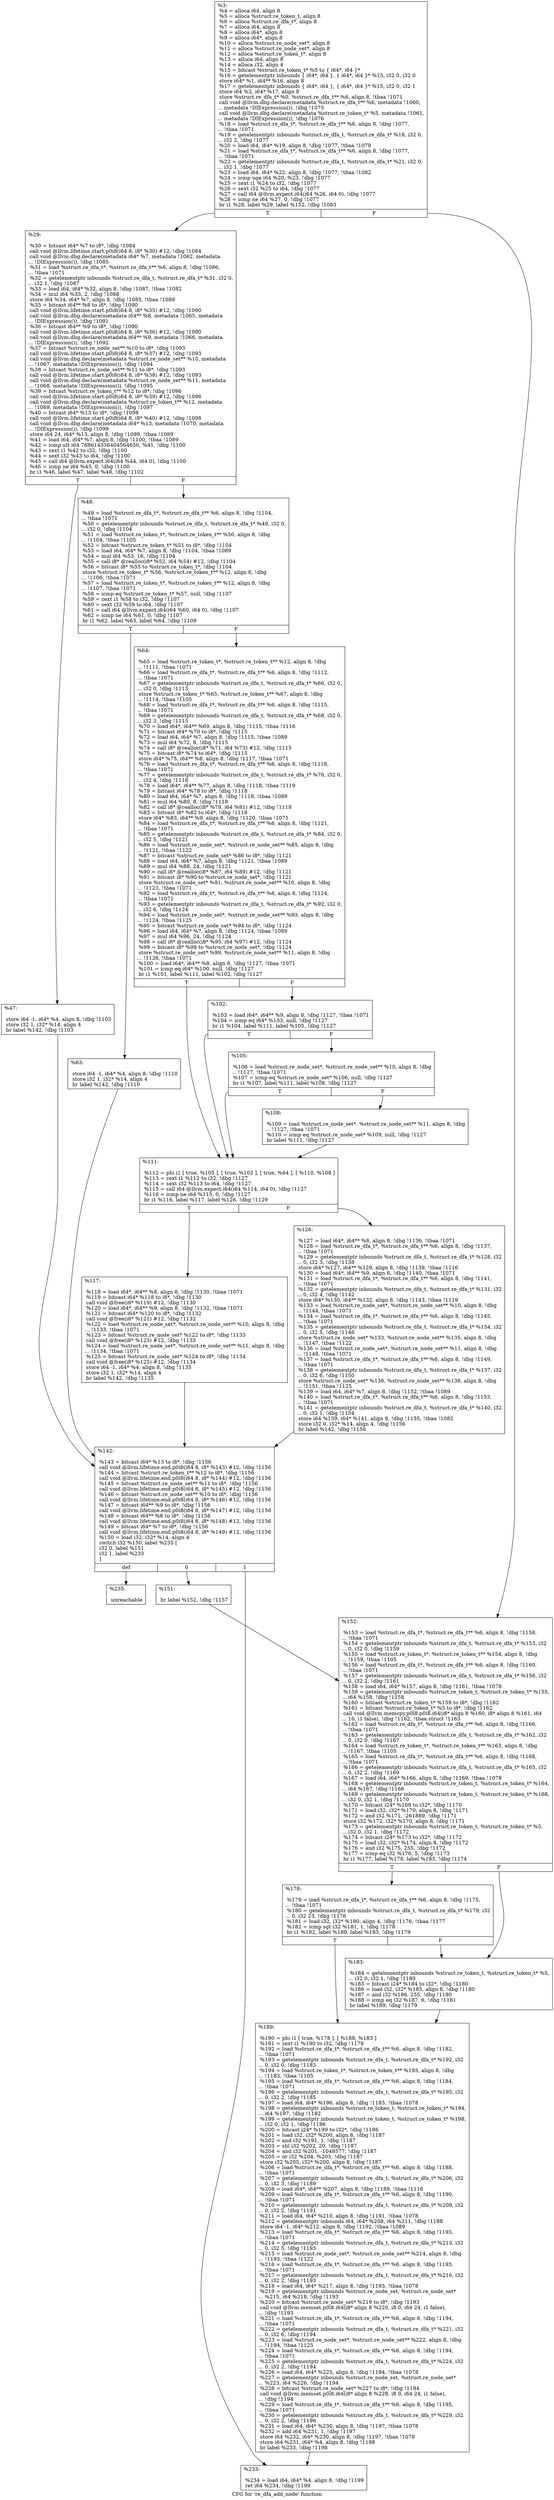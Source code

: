 digraph "CFG for 're_dfa_add_node' function" {
	label="CFG for 're_dfa_add_node' function";

	Node0xba0b90 [shape=record,label="{%3:\l  %4 = alloca i64, align 8\l  %5 = alloca %struct.re_token_t, align 8\l  %6 = alloca %struct.re_dfa_t*, align 8\l  %7 = alloca i64, align 8\l  %8 = alloca i64*, align 8\l  %9 = alloca i64*, align 8\l  %10 = alloca %struct.re_node_set*, align 8\l  %11 = alloca %struct.re_node_set*, align 8\l  %12 = alloca %struct.re_token_t*, align 8\l  %13 = alloca i64, align 8\l  %14 = alloca i32, align 4\l  %15 = bitcast %struct.re_token_t* %5 to \{ i64*, i64 \}*\l  %16 = getelementptr inbounds \{ i64*, i64 \}, \{ i64*, i64 \}* %15, i32 0, i32 0\l  store i64* %1, i64** %16, align 8\l  %17 = getelementptr inbounds \{ i64*, i64 \}, \{ i64*, i64 \}* %15, i32 0, i32 1\l  store i64 %2, i64* %17, align 8\l  store %struct.re_dfa_t* %0, %struct.re_dfa_t** %6, align 8, !tbaa !1071\l  call void @llvm.dbg.declare(metadata %struct.re_dfa_t** %6, metadata !1060,\l... metadata !DIExpression()), !dbg !1075\l  call void @llvm.dbg.declare(metadata %struct.re_token_t* %5, metadata !1061,\l... metadata !DIExpression()), !dbg !1076\l  %18 = load %struct.re_dfa_t*, %struct.re_dfa_t** %6, align 8, !dbg !1077,\l... !tbaa !1071\l  %19 = getelementptr inbounds %struct.re_dfa_t, %struct.re_dfa_t* %18, i32 0,\l... i32 2, !dbg !1077\l  %20 = load i64, i64* %19, align 8, !dbg !1077, !tbaa !1078\l  %21 = load %struct.re_dfa_t*, %struct.re_dfa_t** %6, align 8, !dbg !1077,\l... !tbaa !1071\l  %22 = getelementptr inbounds %struct.re_dfa_t, %struct.re_dfa_t* %21, i32 0,\l... i32 1, !dbg !1077\l  %23 = load i64, i64* %22, align 8, !dbg !1077, !tbaa !1082\l  %24 = icmp uge i64 %20, %23, !dbg !1077\l  %25 = zext i1 %24 to i32, !dbg !1077\l  %26 = sext i32 %25 to i64, !dbg !1077\l  %27 = call i64 @llvm.expect.i64(i64 %26, i64 0), !dbg !1077\l  %28 = icmp ne i64 %27, 0, !dbg !1077\l  br i1 %28, label %29, label %152, !dbg !1083\l|{<s0>T|<s1>F}}"];
	Node0xba0b90:s0 -> Node0xba0d10;
	Node0xba0b90:s1 -> Node0xba1120;
	Node0xba0d10 [shape=record,label="{%29:\l\l  %30 = bitcast i64* %7 to i8*, !dbg !1084\l  call void @llvm.lifetime.start.p0i8(i64 8, i8* %30) #12, !dbg !1084\l  call void @llvm.dbg.declare(metadata i64* %7, metadata !1062, metadata\l... !DIExpression()), !dbg !1085\l  %31 = load %struct.re_dfa_t*, %struct.re_dfa_t** %6, align 8, !dbg !1086,\l... !tbaa !1071\l  %32 = getelementptr inbounds %struct.re_dfa_t, %struct.re_dfa_t* %31, i32 0,\l... i32 1, !dbg !1087\l  %33 = load i64, i64* %32, align 8, !dbg !1087, !tbaa !1082\l  %34 = mul i64 %33, 2, !dbg !1088\l  store i64 %34, i64* %7, align 8, !dbg !1085, !tbaa !1089\l  %35 = bitcast i64** %8 to i8*, !dbg !1090\l  call void @llvm.lifetime.start.p0i8(i64 8, i8* %35) #12, !dbg !1090\l  call void @llvm.dbg.declare(metadata i64** %8, metadata !1065, metadata\l... !DIExpression()), !dbg !1091\l  %36 = bitcast i64** %9 to i8*, !dbg !1090\l  call void @llvm.lifetime.start.p0i8(i64 8, i8* %36) #12, !dbg !1090\l  call void @llvm.dbg.declare(metadata i64** %9, metadata !1066, metadata\l... !DIExpression()), !dbg !1092\l  %37 = bitcast %struct.re_node_set** %10 to i8*, !dbg !1093\l  call void @llvm.lifetime.start.p0i8(i64 8, i8* %37) #12, !dbg !1093\l  call void @llvm.dbg.declare(metadata %struct.re_node_set** %10, metadata\l... !1067, metadata !DIExpression()), !dbg !1094\l  %38 = bitcast %struct.re_node_set** %11 to i8*, !dbg !1093\l  call void @llvm.lifetime.start.p0i8(i64 8, i8* %38) #12, !dbg !1093\l  call void @llvm.dbg.declare(metadata %struct.re_node_set** %11, metadata\l... !1068, metadata !DIExpression()), !dbg !1095\l  %39 = bitcast %struct.re_token_t** %12 to i8*, !dbg !1096\l  call void @llvm.lifetime.start.p0i8(i64 8, i8* %39) #12, !dbg !1096\l  call void @llvm.dbg.declare(metadata %struct.re_token_t** %12, metadata\l... !1069, metadata !DIExpression()), !dbg !1097\l  %40 = bitcast i64* %13 to i8*, !dbg !1098\l  call void @llvm.lifetime.start.p0i8(i64 8, i8* %40) #12, !dbg !1098\l  call void @llvm.dbg.declare(metadata i64* %13, metadata !1070, metadata\l... !DIExpression()), !dbg !1099\l  store i64 24, i64* %13, align 8, !dbg !1099, !tbaa !1089\l  %41 = load i64, i64* %7, align 8, !dbg !1100, !tbaa !1089\l  %42 = icmp ult i64 768614336404564650, %41, !dbg !1100\l  %43 = zext i1 %42 to i32, !dbg !1100\l  %44 = sext i32 %43 to i64, !dbg !1100\l  %45 = call i64 @llvm.expect.i64(i64 %44, i64 0), !dbg !1100\l  %46 = icmp ne i64 %45, 0, !dbg !1100\l  br i1 %46, label %47, label %48, !dbg !1102\l|{<s0>T|<s1>F}}"];
	Node0xba0d10:s0 -> Node0xba0d60;
	Node0xba0d10:s1 -> Node0xba0db0;
	Node0xba0d60 [shape=record,label="{%47:\l\l  store i64 -1, i64* %4, align 8, !dbg !1103\l  store i32 1, i32* %14, align 4\l  br label %142, !dbg !1103\l}"];
	Node0xba0d60 -> Node0xba1080;
	Node0xba0db0 [shape=record,label="{%48:\l\l  %49 = load %struct.re_dfa_t*, %struct.re_dfa_t** %6, align 8, !dbg !1104,\l... !tbaa !1071\l  %50 = getelementptr inbounds %struct.re_dfa_t, %struct.re_dfa_t* %49, i32 0,\l... i32 0, !dbg !1104\l  %51 = load %struct.re_token_t*, %struct.re_token_t** %50, align 8, !dbg\l... !1104, !tbaa !1105\l  %52 = bitcast %struct.re_token_t* %51 to i8*, !dbg !1104\l  %53 = load i64, i64* %7, align 8, !dbg !1104, !tbaa !1089\l  %54 = mul i64 %53, 16, !dbg !1104\l  %55 = call i8* @realloc(i8* %52, i64 %54) #12, !dbg !1104\l  %56 = bitcast i8* %55 to %struct.re_token_t*, !dbg !1104\l  store %struct.re_token_t* %56, %struct.re_token_t** %12, align 8, !dbg\l... !1106, !tbaa !1071\l  %57 = load %struct.re_token_t*, %struct.re_token_t** %12, align 8, !dbg\l... !1107, !tbaa !1071\l  %58 = icmp eq %struct.re_token_t* %57, null, !dbg !1107\l  %59 = zext i1 %58 to i32, !dbg !1107\l  %60 = sext i32 %59 to i64, !dbg !1107\l  %61 = call i64 @llvm.expect.i64(i64 %60, i64 0), !dbg !1107\l  %62 = icmp ne i64 %61, 0, !dbg !1107\l  br i1 %62, label %63, label %64, !dbg !1109\l|{<s0>T|<s1>F}}"];
	Node0xba0db0:s0 -> Node0xba0e00;
	Node0xba0db0:s1 -> Node0xba0e50;
	Node0xba0e00 [shape=record,label="{%63:\l\l  store i64 -1, i64* %4, align 8, !dbg !1110\l  store i32 1, i32* %14, align 4\l  br label %142, !dbg !1110\l}"];
	Node0xba0e00 -> Node0xba1080;
	Node0xba0e50 [shape=record,label="{%64:\l\l  %65 = load %struct.re_token_t*, %struct.re_token_t** %12, align 8, !dbg\l... !1111, !tbaa !1071\l  %66 = load %struct.re_dfa_t*, %struct.re_dfa_t** %6, align 8, !dbg !1112,\l... !tbaa !1071\l  %67 = getelementptr inbounds %struct.re_dfa_t, %struct.re_dfa_t* %66, i32 0,\l... i32 0, !dbg !1113\l  store %struct.re_token_t* %65, %struct.re_token_t** %67, align 8, !dbg\l... !1114, !tbaa !1105\l  %68 = load %struct.re_dfa_t*, %struct.re_dfa_t** %6, align 8, !dbg !1115,\l... !tbaa !1071\l  %69 = getelementptr inbounds %struct.re_dfa_t, %struct.re_dfa_t* %68, i32 0,\l... i32 3, !dbg !1115\l  %70 = load i64*, i64** %69, align 8, !dbg !1115, !tbaa !1116\l  %71 = bitcast i64* %70 to i8*, !dbg !1115\l  %72 = load i64, i64* %7, align 8, !dbg !1115, !tbaa !1089\l  %73 = mul i64 %72, 8, !dbg !1115\l  %74 = call i8* @realloc(i8* %71, i64 %73) #12, !dbg !1115\l  %75 = bitcast i8* %74 to i64*, !dbg !1115\l  store i64* %75, i64** %8, align 8, !dbg !1117, !tbaa !1071\l  %76 = load %struct.re_dfa_t*, %struct.re_dfa_t** %6, align 8, !dbg !1118,\l... !tbaa !1071\l  %77 = getelementptr inbounds %struct.re_dfa_t, %struct.re_dfa_t* %76, i32 0,\l... i32 4, !dbg !1118\l  %78 = load i64*, i64** %77, align 8, !dbg !1118, !tbaa !1119\l  %79 = bitcast i64* %78 to i8*, !dbg !1118\l  %80 = load i64, i64* %7, align 8, !dbg !1118, !tbaa !1089\l  %81 = mul i64 %80, 8, !dbg !1118\l  %82 = call i8* @realloc(i8* %79, i64 %81) #12, !dbg !1118\l  %83 = bitcast i8* %82 to i64*, !dbg !1118\l  store i64* %83, i64** %9, align 8, !dbg !1120, !tbaa !1071\l  %84 = load %struct.re_dfa_t*, %struct.re_dfa_t** %6, align 8, !dbg !1121,\l... !tbaa !1071\l  %85 = getelementptr inbounds %struct.re_dfa_t, %struct.re_dfa_t* %84, i32 0,\l... i32 5, !dbg !1121\l  %86 = load %struct.re_node_set*, %struct.re_node_set** %85, align 8, !dbg\l... !1121, !tbaa !1122\l  %87 = bitcast %struct.re_node_set* %86 to i8*, !dbg !1121\l  %88 = load i64, i64* %7, align 8, !dbg !1121, !tbaa !1089\l  %89 = mul i64 %88, 24, !dbg !1121\l  %90 = call i8* @realloc(i8* %87, i64 %89) #12, !dbg !1121\l  %91 = bitcast i8* %90 to %struct.re_node_set*, !dbg !1121\l  store %struct.re_node_set* %91, %struct.re_node_set** %10, align 8, !dbg\l... !1123, !tbaa !1071\l  %92 = load %struct.re_dfa_t*, %struct.re_dfa_t** %6, align 8, !dbg !1124,\l... !tbaa !1071\l  %93 = getelementptr inbounds %struct.re_dfa_t, %struct.re_dfa_t* %92, i32 0,\l... i32 6, !dbg !1124\l  %94 = load %struct.re_node_set*, %struct.re_node_set** %93, align 8, !dbg\l... !1124, !tbaa !1125\l  %95 = bitcast %struct.re_node_set* %94 to i8*, !dbg !1124\l  %96 = load i64, i64* %7, align 8, !dbg !1124, !tbaa !1089\l  %97 = mul i64 %96, 24, !dbg !1124\l  %98 = call i8* @realloc(i8* %95, i64 %97) #12, !dbg !1124\l  %99 = bitcast i8* %98 to %struct.re_node_set*, !dbg !1124\l  store %struct.re_node_set* %99, %struct.re_node_set** %11, align 8, !dbg\l... !1126, !tbaa !1071\l  %100 = load i64*, i64** %8, align 8, !dbg !1127, !tbaa !1071\l  %101 = icmp eq i64* %100, null, !dbg !1127\l  br i1 %101, label %111, label %102, !dbg !1127\l|{<s0>T|<s1>F}}"];
	Node0xba0e50:s0 -> Node0xba0f90;
	Node0xba0e50:s1 -> Node0xba0ea0;
	Node0xba0ea0 [shape=record,label="{%102:\l\l  %103 = load i64*, i64** %9, align 8, !dbg !1127, !tbaa !1071\l  %104 = icmp eq i64* %103, null, !dbg !1127\l  br i1 %104, label %111, label %105, !dbg !1127\l|{<s0>T|<s1>F}}"];
	Node0xba0ea0:s0 -> Node0xba0f90;
	Node0xba0ea0:s1 -> Node0xba0ef0;
	Node0xba0ef0 [shape=record,label="{%105:\l\l  %106 = load %struct.re_node_set*, %struct.re_node_set** %10, align 8, !dbg\l... !1127, !tbaa !1071\l  %107 = icmp eq %struct.re_node_set* %106, null, !dbg !1127\l  br i1 %107, label %111, label %108, !dbg !1127\l|{<s0>T|<s1>F}}"];
	Node0xba0ef0:s0 -> Node0xba0f90;
	Node0xba0ef0:s1 -> Node0xba0f40;
	Node0xba0f40 [shape=record,label="{%108:\l\l  %109 = load %struct.re_node_set*, %struct.re_node_set** %11, align 8, !dbg\l... !1127, !tbaa !1071\l  %110 = icmp eq %struct.re_node_set* %109, null, !dbg !1127\l  br label %111, !dbg !1127\l}"];
	Node0xba0f40 -> Node0xba0f90;
	Node0xba0f90 [shape=record,label="{%111:\l\l  %112 = phi i1 [ true, %105 ], [ true, %102 ], [ true, %64 ], [ %110, %108 ]\l  %113 = zext i1 %112 to i32, !dbg !1127\l  %114 = sext i32 %113 to i64, !dbg !1127\l  %115 = call i64 @llvm.expect.i64(i64 %114, i64 0), !dbg !1127\l  %116 = icmp ne i64 %115, 0, !dbg !1127\l  br i1 %116, label %117, label %126, !dbg !1129\l|{<s0>T|<s1>F}}"];
	Node0xba0f90:s0 -> Node0xba0fe0;
	Node0xba0f90:s1 -> Node0xba1030;
	Node0xba0fe0 [shape=record,label="{%117:\l\l  %118 = load i64*, i64** %8, align 8, !dbg !1130, !tbaa !1071\l  %119 = bitcast i64* %118 to i8*, !dbg !1130\l  call void @free(i8* %119) #12, !dbg !1130\l  %120 = load i64*, i64** %9, align 8, !dbg !1132, !tbaa !1071\l  %121 = bitcast i64* %120 to i8*, !dbg !1132\l  call void @free(i8* %121) #12, !dbg !1132\l  %122 = load %struct.re_node_set*, %struct.re_node_set** %10, align 8, !dbg\l... !1133, !tbaa !1071\l  %123 = bitcast %struct.re_node_set* %122 to i8*, !dbg !1133\l  call void @free(i8* %123) #12, !dbg !1133\l  %124 = load %struct.re_node_set*, %struct.re_node_set** %11, align 8, !dbg\l... !1134, !tbaa !1071\l  %125 = bitcast %struct.re_node_set* %124 to i8*, !dbg !1134\l  call void @free(i8* %125) #12, !dbg !1134\l  store i64 -1, i64* %4, align 8, !dbg !1135\l  store i32 1, i32* %14, align 4\l  br label %142, !dbg !1135\l}"];
	Node0xba0fe0 -> Node0xba1080;
	Node0xba1030 [shape=record,label="{%126:\l\l  %127 = load i64*, i64** %8, align 8, !dbg !1136, !tbaa !1071\l  %128 = load %struct.re_dfa_t*, %struct.re_dfa_t** %6, align 8, !dbg !1137,\l... !tbaa !1071\l  %129 = getelementptr inbounds %struct.re_dfa_t, %struct.re_dfa_t* %128, i32\l... 0, i32 3, !dbg !1138\l  store i64* %127, i64** %129, align 8, !dbg !1139, !tbaa !1116\l  %130 = load i64*, i64** %9, align 8, !dbg !1140, !tbaa !1071\l  %131 = load %struct.re_dfa_t*, %struct.re_dfa_t** %6, align 8, !dbg !1141,\l... !tbaa !1071\l  %132 = getelementptr inbounds %struct.re_dfa_t, %struct.re_dfa_t* %131, i32\l... 0, i32 4, !dbg !1142\l  store i64* %130, i64** %132, align 8, !dbg !1143, !tbaa !1119\l  %133 = load %struct.re_node_set*, %struct.re_node_set** %10, align 8, !dbg\l... !1144, !tbaa !1071\l  %134 = load %struct.re_dfa_t*, %struct.re_dfa_t** %6, align 8, !dbg !1145,\l... !tbaa !1071\l  %135 = getelementptr inbounds %struct.re_dfa_t, %struct.re_dfa_t* %134, i32\l... 0, i32 5, !dbg !1146\l  store %struct.re_node_set* %133, %struct.re_node_set** %135, align 8, !dbg\l... !1147, !tbaa !1122\l  %136 = load %struct.re_node_set*, %struct.re_node_set** %11, align 8, !dbg\l... !1148, !tbaa !1071\l  %137 = load %struct.re_dfa_t*, %struct.re_dfa_t** %6, align 8, !dbg !1149,\l... !tbaa !1071\l  %138 = getelementptr inbounds %struct.re_dfa_t, %struct.re_dfa_t* %137, i32\l... 0, i32 6, !dbg !1150\l  store %struct.re_node_set* %136, %struct.re_node_set** %138, align 8, !dbg\l... !1151, !tbaa !1125\l  %139 = load i64, i64* %7, align 8, !dbg !1152, !tbaa !1089\l  %140 = load %struct.re_dfa_t*, %struct.re_dfa_t** %6, align 8, !dbg !1153,\l... !tbaa !1071\l  %141 = getelementptr inbounds %struct.re_dfa_t, %struct.re_dfa_t* %140, i32\l... 0, i32 1, !dbg !1154\l  store i64 %139, i64* %141, align 8, !dbg !1155, !tbaa !1082\l  store i32 0, i32* %14, align 4, !dbg !1156\l  br label %142, !dbg !1156\l}"];
	Node0xba1030 -> Node0xba1080;
	Node0xba1080 [shape=record,label="{%142:\l\l  %143 = bitcast i64* %13 to i8*, !dbg !1156\l  call void @llvm.lifetime.end.p0i8(i64 8, i8* %143) #12, !dbg !1156\l  %144 = bitcast %struct.re_token_t** %12 to i8*, !dbg !1156\l  call void @llvm.lifetime.end.p0i8(i64 8, i8* %144) #12, !dbg !1156\l  %145 = bitcast %struct.re_node_set** %11 to i8*, !dbg !1156\l  call void @llvm.lifetime.end.p0i8(i64 8, i8* %145) #12, !dbg !1156\l  %146 = bitcast %struct.re_node_set** %10 to i8*, !dbg !1156\l  call void @llvm.lifetime.end.p0i8(i64 8, i8* %146) #12, !dbg !1156\l  %147 = bitcast i64** %9 to i8*, !dbg !1156\l  call void @llvm.lifetime.end.p0i8(i64 8, i8* %147) #12, !dbg !1156\l  %148 = bitcast i64** %8 to i8*, !dbg !1156\l  call void @llvm.lifetime.end.p0i8(i64 8, i8* %148) #12, !dbg !1156\l  %149 = bitcast i64* %7 to i8*, !dbg !1156\l  call void @llvm.lifetime.end.p0i8(i64 8, i8* %149) #12, !dbg !1156\l  %150 = load i32, i32* %14, align 4\l  switch i32 %150, label %235 [\l    i32 0, label %151\l    i32 1, label %233\l  ]\l|{<s0>def|<s1>0|<s2>1}}"];
	Node0xba1080:s0 -> Node0xba12b0;
	Node0xba1080:s1 -> Node0xba10d0;
	Node0xba1080:s2 -> Node0xba1260;
	Node0xba10d0 [shape=record,label="{%151:\l\l  br label %152, !dbg !1157\l}"];
	Node0xba10d0 -> Node0xba1120;
	Node0xba1120 [shape=record,label="{%152:\l\l  %153 = load %struct.re_dfa_t*, %struct.re_dfa_t** %6, align 8, !dbg !1158,\l... !tbaa !1071\l  %154 = getelementptr inbounds %struct.re_dfa_t, %struct.re_dfa_t* %153, i32\l... 0, i32 0, !dbg !1159\l  %155 = load %struct.re_token_t*, %struct.re_token_t** %154, align 8, !dbg\l... !1159, !tbaa !1105\l  %156 = load %struct.re_dfa_t*, %struct.re_dfa_t** %6, align 8, !dbg !1160,\l... !tbaa !1071\l  %157 = getelementptr inbounds %struct.re_dfa_t, %struct.re_dfa_t* %156, i32\l... 0, i32 2, !dbg !1161\l  %158 = load i64, i64* %157, align 8, !dbg !1161, !tbaa !1078\l  %159 = getelementptr inbounds %struct.re_token_t, %struct.re_token_t* %155,\l... i64 %158, !dbg !1158\l  %160 = bitcast %struct.re_token_t* %159 to i8*, !dbg !1162\l  %161 = bitcast %struct.re_token_t* %5 to i8*, !dbg !1162\l  call void @llvm.memcpy.p0i8.p0i8.i64(i8* align 8 %160, i8* align 8 %161, i64\l... 16, i1 false), !dbg !1162, !tbaa.struct !1163\l  %162 = load %struct.re_dfa_t*, %struct.re_dfa_t** %6, align 8, !dbg !1166,\l... !tbaa !1071\l  %163 = getelementptr inbounds %struct.re_dfa_t, %struct.re_dfa_t* %162, i32\l... 0, i32 0, !dbg !1167\l  %164 = load %struct.re_token_t*, %struct.re_token_t** %163, align 8, !dbg\l... !1167, !tbaa !1105\l  %165 = load %struct.re_dfa_t*, %struct.re_dfa_t** %6, align 8, !dbg !1168,\l... !tbaa !1071\l  %166 = getelementptr inbounds %struct.re_dfa_t, %struct.re_dfa_t* %165, i32\l... 0, i32 2, !dbg !1169\l  %167 = load i64, i64* %166, align 8, !dbg !1169, !tbaa !1078\l  %168 = getelementptr inbounds %struct.re_token_t, %struct.re_token_t* %164,\l... i64 %167, !dbg !1166\l  %169 = getelementptr inbounds %struct.re_token_t, %struct.re_token_t* %168,\l... i32 0, i32 1, !dbg !1170\l  %170 = bitcast i24* %169 to i32*, !dbg !1170\l  %171 = load i32, i32* %170, align 8, !dbg !1171\l  %172 = and i32 %171, -261889, !dbg !1171\l  store i32 %172, i32* %170, align 8, !dbg !1171\l  %173 = getelementptr inbounds %struct.re_token_t, %struct.re_token_t* %5,\l... i32 0, i32 1, !dbg !1172\l  %174 = bitcast i24* %173 to i32*, !dbg !1172\l  %175 = load i32, i32* %174, align 8, !dbg !1172\l  %176 = and i32 %175, 255, !dbg !1172\l  %177 = icmp eq i32 %176, 5, !dbg !1173\l  br i1 %177, label %178, label %183, !dbg !1174\l|{<s0>T|<s1>F}}"];
	Node0xba1120:s0 -> Node0xba1170;
	Node0xba1120:s1 -> Node0xba11c0;
	Node0xba1170 [shape=record,label="{%178:\l\l  %179 = load %struct.re_dfa_t*, %struct.re_dfa_t** %6, align 8, !dbg !1175,\l... !tbaa !1071\l  %180 = getelementptr inbounds %struct.re_dfa_t, %struct.re_dfa_t* %179, i32\l... 0, i32 23, !dbg !1176\l  %181 = load i32, i32* %180, align 4, !dbg !1176, !tbaa !1177\l  %182 = icmp sgt i32 %181, 1, !dbg !1178\l  br i1 %182, label %189, label %183, !dbg !1179\l|{<s0>T|<s1>F}}"];
	Node0xba1170:s0 -> Node0xba1210;
	Node0xba1170:s1 -> Node0xba11c0;
	Node0xba11c0 [shape=record,label="{%183:\l\l  %184 = getelementptr inbounds %struct.re_token_t, %struct.re_token_t* %5,\l... i32 0, i32 1, !dbg !1180\l  %185 = bitcast i24* %184 to i32*, !dbg !1180\l  %186 = load i32, i32* %185, align 8, !dbg !1180\l  %187 = and i32 %186, 255, !dbg !1180\l  %188 = icmp eq i32 %187, 6, !dbg !1181\l  br label %189, !dbg !1179\l}"];
	Node0xba11c0 -> Node0xba1210;
	Node0xba1210 [shape=record,label="{%189:\l\l  %190 = phi i1 [ true, %178 ], [ %188, %183 ]\l  %191 = zext i1 %190 to i32, !dbg !1179\l  %192 = load %struct.re_dfa_t*, %struct.re_dfa_t** %6, align 8, !dbg !1182,\l... !tbaa !1071\l  %193 = getelementptr inbounds %struct.re_dfa_t, %struct.re_dfa_t* %192, i32\l... 0, i32 0, !dbg !1183\l  %194 = load %struct.re_token_t*, %struct.re_token_t** %193, align 8, !dbg\l... !1183, !tbaa !1105\l  %195 = load %struct.re_dfa_t*, %struct.re_dfa_t** %6, align 8, !dbg !1184,\l... !tbaa !1071\l  %196 = getelementptr inbounds %struct.re_dfa_t, %struct.re_dfa_t* %195, i32\l... 0, i32 2, !dbg !1185\l  %197 = load i64, i64* %196, align 8, !dbg !1185, !tbaa !1078\l  %198 = getelementptr inbounds %struct.re_token_t, %struct.re_token_t* %194,\l... i64 %197, !dbg !1182\l  %199 = getelementptr inbounds %struct.re_token_t, %struct.re_token_t* %198,\l... i32 0, i32 1, !dbg !1186\l  %200 = bitcast i24* %199 to i32*, !dbg !1186\l  %201 = load i32, i32* %200, align 8, !dbg !1187\l  %202 = and i32 %191, 1, !dbg !1187\l  %203 = shl i32 %202, 20, !dbg !1187\l  %204 = and i32 %201, -1048577, !dbg !1187\l  %205 = or i32 %204, %203, !dbg !1187\l  store i32 %205, i32* %200, align 8, !dbg !1187\l  %206 = load %struct.re_dfa_t*, %struct.re_dfa_t** %6, align 8, !dbg !1188,\l... !tbaa !1071\l  %207 = getelementptr inbounds %struct.re_dfa_t, %struct.re_dfa_t* %206, i32\l... 0, i32 3, !dbg !1189\l  %208 = load i64*, i64** %207, align 8, !dbg !1189, !tbaa !1116\l  %209 = load %struct.re_dfa_t*, %struct.re_dfa_t** %6, align 8, !dbg !1190,\l... !tbaa !1071\l  %210 = getelementptr inbounds %struct.re_dfa_t, %struct.re_dfa_t* %209, i32\l... 0, i32 2, !dbg !1191\l  %211 = load i64, i64* %210, align 8, !dbg !1191, !tbaa !1078\l  %212 = getelementptr inbounds i64, i64* %208, i64 %211, !dbg !1188\l  store i64 -1, i64* %212, align 8, !dbg !1192, !tbaa !1089\l  %213 = load %struct.re_dfa_t*, %struct.re_dfa_t** %6, align 8, !dbg !1193,\l... !tbaa !1071\l  %214 = getelementptr inbounds %struct.re_dfa_t, %struct.re_dfa_t* %213, i32\l... 0, i32 5, !dbg !1193\l  %215 = load %struct.re_node_set*, %struct.re_node_set** %214, align 8, !dbg\l... !1193, !tbaa !1122\l  %216 = load %struct.re_dfa_t*, %struct.re_dfa_t** %6, align 8, !dbg !1193,\l... !tbaa !1071\l  %217 = getelementptr inbounds %struct.re_dfa_t, %struct.re_dfa_t* %216, i32\l... 0, i32 2, !dbg !1193\l  %218 = load i64, i64* %217, align 8, !dbg !1193, !tbaa !1078\l  %219 = getelementptr inbounds %struct.re_node_set, %struct.re_node_set*\l... %215, i64 %218, !dbg !1193\l  %220 = bitcast %struct.re_node_set* %219 to i8*, !dbg !1193\l  call void @llvm.memset.p0i8.i64(i8* align 8 %220, i8 0, i64 24, i1 false),\l... !dbg !1193\l  %221 = load %struct.re_dfa_t*, %struct.re_dfa_t** %6, align 8, !dbg !1194,\l... !tbaa !1071\l  %222 = getelementptr inbounds %struct.re_dfa_t, %struct.re_dfa_t* %221, i32\l... 0, i32 6, !dbg !1194\l  %223 = load %struct.re_node_set*, %struct.re_node_set** %222, align 8, !dbg\l... !1194, !tbaa !1125\l  %224 = load %struct.re_dfa_t*, %struct.re_dfa_t** %6, align 8, !dbg !1194,\l... !tbaa !1071\l  %225 = getelementptr inbounds %struct.re_dfa_t, %struct.re_dfa_t* %224, i32\l... 0, i32 2, !dbg !1194\l  %226 = load i64, i64* %225, align 8, !dbg !1194, !tbaa !1078\l  %227 = getelementptr inbounds %struct.re_node_set, %struct.re_node_set*\l... %223, i64 %226, !dbg !1194\l  %228 = bitcast %struct.re_node_set* %227 to i8*, !dbg !1194\l  call void @llvm.memset.p0i8.i64(i8* align 8 %228, i8 0, i64 24, i1 false),\l... !dbg !1194\l  %229 = load %struct.re_dfa_t*, %struct.re_dfa_t** %6, align 8, !dbg !1195,\l... !tbaa !1071\l  %230 = getelementptr inbounds %struct.re_dfa_t, %struct.re_dfa_t* %229, i32\l... 0, i32 2, !dbg !1196\l  %231 = load i64, i64* %230, align 8, !dbg !1197, !tbaa !1078\l  %232 = add i64 %231, 1, !dbg !1197\l  store i64 %232, i64* %230, align 8, !dbg !1197, !tbaa !1078\l  store i64 %231, i64* %4, align 8, !dbg !1198\l  br label %233, !dbg !1198\l}"];
	Node0xba1210 -> Node0xba1260;
	Node0xba1260 [shape=record,label="{%233:\l\l  %234 = load i64, i64* %4, align 8, !dbg !1199\l  ret i64 %234, !dbg !1199\l}"];
	Node0xba12b0 [shape=record,label="{%235:\l\l  unreachable\l}"];
}
